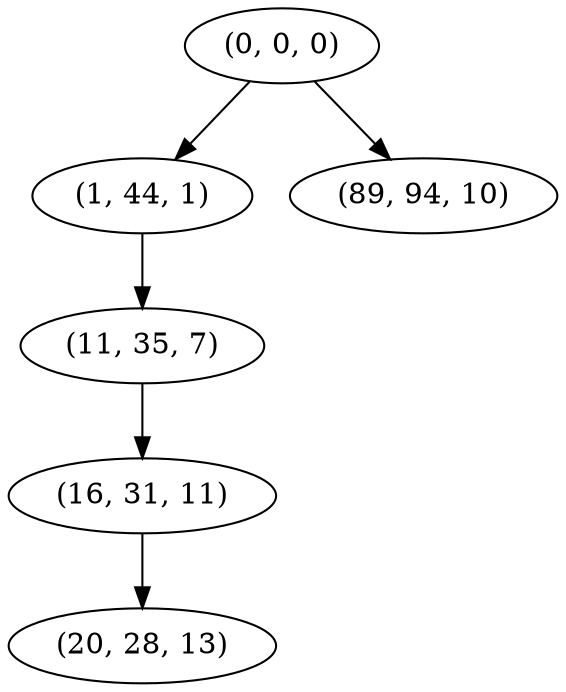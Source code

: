 digraph tree {
    "(0, 0, 0)";
    "(1, 44, 1)";
    "(11, 35, 7)";
    "(16, 31, 11)";
    "(20, 28, 13)";
    "(89, 94, 10)";
    "(0, 0, 0)" -> "(1, 44, 1)";
    "(0, 0, 0)" -> "(89, 94, 10)";
    "(1, 44, 1)" -> "(11, 35, 7)";
    "(11, 35, 7)" -> "(16, 31, 11)";
    "(16, 31, 11)" -> "(20, 28, 13)";
}

